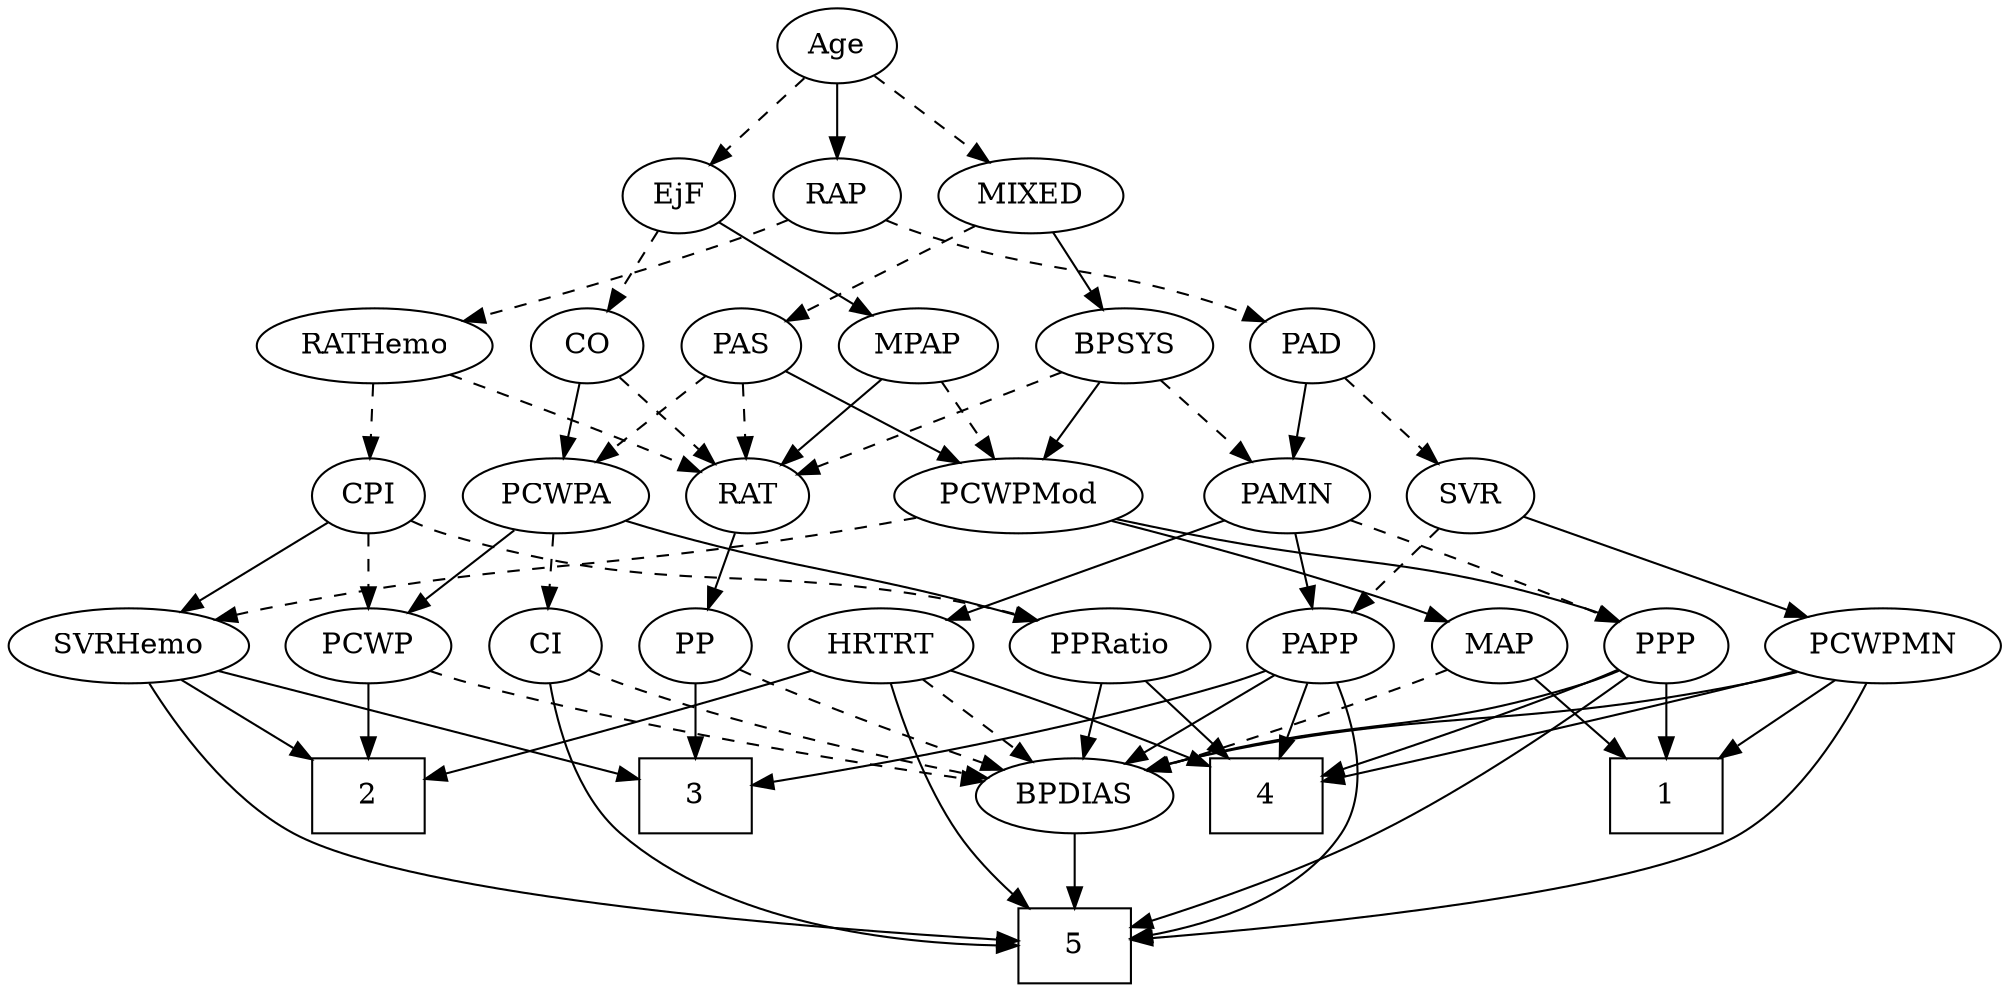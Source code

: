 strict digraph {
	graph [bb="0,0,877.05,468"];
	node [label="\N"];
	1	[height=0.5,
		pos="732,90",
		shape=box,
		width=0.75];
	2	[height=0.5,
		pos="254,90",
		shape=box,
		width=0.75];
	3	[height=0.5,
		pos="326,90",
		shape=box,
		width=0.75];
	4	[height=0.5,
		pos="604,90",
		shape=box,
		width=0.75];
	5	[height=0.5,
		pos="479,18",
		shape=box,
		width=0.75];
	Age	[height=0.5,
		pos="387,450",
		width=0.75];
	EjF	[height=0.5,
		pos="302,378",
		width=0.75];
	Age -> EjF	[pos="e,318.34,392.46 370.61,435.5 358.03,425.14 340.46,410.67 326.25,398.97",
		style=dashed];
	RAP	[height=0.5,
		pos="473,378",
		width=0.77632];
	Age -> RAP	[pos="e,456.18,392.69 403.58,435.5 416.23,425.21 433.86,410.86 448.18,399.2",
		style=solid];
	MIXED	[height=0.5,
		pos="387,378",
		width=1.1193];
	Age -> MIXED	[pos="e,387,396.1 387,431.7 387,423.98 387,414.71 387,406.11",
		style=dashed];
	MPAP	[height=0.5,
		pos="385,306",
		width=0.97491];
	EjF -> MPAP	[pos="e,367.49,321.77 318.4,363.17 330.14,353.27 346.16,339.75 359.55,328.46",
		style=solid];
	CO	[height=0.5,
		pos="117,306",
		width=0.75];
	EjF -> CO	[pos="e,138.16,317.42 278.24,369.36 248.6,359.65 196.52,341.97 153,324 151.18,323.25 149.32,322.45 147.45,321.63",
		style=dashed];
	PAD	[height=0.5,
		pos="560,306",
		width=0.79437];
	RAP -> PAD	[pos="e,542.98,320.69 489.77,363.5 502.57,353.21 520.4,338.86 534.9,327.2",
		style=dashed];
	RATHemo	[height=0.5,
		pos="211,306",
		width=1.3721];
	RAP -> RATHemo	[pos="e,247.71,318.2 451.41,366.12 446.43,363.89 441.1,361.7 436,360 363.96,336.01 342.59,342.69 269,324 265.22,323.04 261.31,322 257.39,\
320.92",
		style=dashed];
	BPSYS	[height=0.5,
		pos="476,306",
		width=1.0471];
	MIXED -> BPSYS	[pos="e,457.34,321.68 406.31,361.81 418.84,351.95 435.35,338.97 449.15,328.12",
		style=solid];
	PAS	[height=0.5,
		pos="305,306",
		width=0.75];
	MIXED -> PAS	[pos="e,321.09,320.74 369.21,361.81 357.35,351.69 341.63,338.27 328.71,327.24",
		style=dashed];
	RAT	[height=0.5,
		pos="305,234",
		width=0.75827];
	MPAP -> RAT	[pos="e,320.85,248.87 368.03,290.15 356.6,280.15 341.35,266.8 328.71,255.75",
		style=solid];
	PCWPMod	[height=0.5,
		pos="428,234",
		width=1.4443];
	MPAP -> PCWPMod	[pos="e,417.58,251.96 395.19,288.41 400.31,280.08 406.62,269.8 412.34,260.49",
		style=dashed];
	PAMN	[height=0.5,
		pos="547,234",
		width=1.011];
	BPSYS -> PAMN	[pos="e,531.29,250.49 491.76,289.46 501.23,280.13 513.44,268.09 523.98,257.7",
		style=dashed];
	BPSYS -> RAT	[pos="e,327.65,244.27 448.15,293.6 417.7,281.13 369,261.2 337,248.1",
		style=dashed];
	BPSYS -> PCWPMod	[pos="e,439.41,251.63 464.87,288.76 459.01,280.23 451.71,269.58 445.16,260.02",
		style=solid];
	PAD -> PAMN	[pos="e,550.21,252.28 556.85,288.05 555.42,280.35 553.69,271.03 552.08,262.36",
		style=solid];
	SVR	[height=0.5,
		pos="629,234",
		width=0.77632];
	PAD -> SVR	[pos="e,614.39,249.82 574.63,290.15 584.06,280.6 596.48,267.99 607.07,257.25",
		style=dashed];
	CO -> RAT	[pos="e,280.75,242.58 138.15,294.56 142.99,292.3 148.14,289.99 153,288 192.86,271.69 239.8,255.82 270.86,245.76",
		style=dashed];
	PCWPA	[height=0.5,
		pos="117,234",
		width=1.1555];
	CO -> PCWPA	[pos="e,117,252.1 117,287.7 117,279.98 117,270.71 117,262.11",
		style=solid];
	PAS -> RAT	[pos="e,305,252.1 305,287.7 305,279.98 305,270.71 305,262.11",
		style=dashed];
	PAS -> PCWPMod	[pos="e,401.97,249.81 325.04,293.6 343.46,283.11 371.19,267.33 393.23,254.79",
		style=solid];
	PAS -> PCWPA	[pos="e,149.69,245.29 283.85,294.56 279.01,292.3 273.86,289.99 269,288 232.47,273.06 189.99,258.47 159.24,248.4",
		style=dashed];
	PPP	[height=0.5,
		pos="732,162",
		width=0.75];
	PAMN -> PPP	[pos="e,710.85,173.45 575.04,222.27 580.65,220.16 586.5,217.99 592,216 637.99,199.36 650.71,198.47 696,180 697.82,179.26 699.69,178.47 \
701.56,177.65",
		style=dashed];
	PAPP	[height=0.5,
		pos="576,162",
		width=0.88464];
	PAMN -> PAPP	[pos="e,569.04,179.79 554.02,216.05 557.37,207.97 561.45,198.12 565.18,189.11",
		style=solid];
	HRTRT	[height=0.5,
		pos="390,162",
		width=1.1013];
	PAMN -> HRTRT	[pos="e,417.42,175.23 520.72,221.28 495,209.81 455.58,192.24 426.75,179.39",
		style=solid];
	CPI	[height=0.5,
		pos="210,234",
		width=0.75];
	RATHemo -> CPI	[pos="e,210.24,252.1 210.75,287.7 210.64,279.98 210.51,270.71 210.39,262.11",
		style=dashed];
	RATHemo -> RAT	[pos="e,287.66,247.91 231.86,289.46 245.88,279.03 264.44,265.2 279.36,254.09",
		style=dashed];
	SVRHemo	[height=0.5,
		pos="210,162",
		width=1.3902];
	CPI -> SVRHemo	[pos="e,210,180.1 210,215.7 210,207.98 210,198.71 210,190.11",
		style=solid];
	PPRatio	[height=0.5,
		pos="487,162",
		width=1.1013];
	CPI -> PPRatio	[pos="e,457.49,174.14 234.01,225.66 244.68,222.51 257.42,218.89 269,216 343.93,197.3 364.66,200.94 439,180 441.93,179.18 444.93,178.27 \
447.95,177.31",
		style=dashed];
	PCWP	[height=0.5,
		pos="107,162",
		width=0.97491];
	CPI -> PCWP	[pos="e,127.37,176.85 191.59,220.49 176.07,209.94 153.61,194.68 135.73,182.53",
		style=dashed];
	PP	[height=0.5,
		pos="305,162",
		width=0.75];
	RAT -> PP	[pos="e,305,180.1 305,215.7 305,207.98 305,198.71 305,190.11",
		style=solid];
	PCWPMN	[height=0.5,
		pos="827,162",
		width=1.3902];
	SVR -> PCWPMN	[pos="e,792.39,175.24 652.88,224.56 685,213.2 742.7,192.8 782.84,178.61",
		style=solid];
	SVR -> PAPP	[pos="e,588.1,178.98 617.24,217.46 610.47,208.53 601.83,197.11 594.2,187.04",
		style=dashed];
	PCWPMod -> SVRHemo	[pos="e,246.07,174.58 391.02,221.13 353.65,209.13 295.83,190.56 255.64,177.65",
		style=dashed];
	MAP	[height=0.5,
		pos="656,162",
		width=0.84854];
	PCWPMod -> MAP	[pos="e,632.7,173.78 469.81,223.04 508.45,213.42 567.24,197.73 617,180 619.09,179.25 621.23,178.45 623.37,177.61",
		style=solid];
	PCWPMod -> PPP	[pos="e,711.43,173.82 469.81,223.07 480.3,220.67 491.55,218.17 502,216 587.86,198.18 612.55,206.95 696,180 697.92,179.38 699.88,178.68 \
701.83,177.92",
		style=solid];
	PCWPA -> PPRatio	[pos="e,457.84,174.4 149.03,222.5 157.11,220.11 165.82,217.76 174,216 290.19,190.94 323.48,207.99 439,180 442,179.27 445.07,178.43 448.14,\
177.51",
		style=solid];
	PCWPA -> PCWP	[pos="e,109.44,180.1 114.53,215.7 113.43,207.98 112.1,198.71 110.87,190.11",
		style=solid];
	CI	[height=0.5,
		pos="27,162",
		width=0.75];
	PCWPA -> CI	[pos="e,44.064,176.27 97.471,217.81 84.161,207.46 66.416,193.66 52.064,182.49",
		style=dashed];
	PCWPMN -> 1	[pos="e,755.36,108.21 805.92,145.46 793.51,136.33 777.59,124.59 763.69,114.35",
		style=solid];
	PCWPMN -> 4	[pos="e,631.18,99.53 790.67,149.6 749.4,136.64 682.4,115.61 640.89,102.58",
		style=solid];
	PCWPMN -> 5	[pos="e,506.41,21.291 820.56,143.86 811.89,123.31 794.46,89.462 768,72 727.18,45.061 585.38,28.744 516.77,22.25",
		style=solid];
	BPDIAS	[height=0.5,
		pos="479,90",
		width=1.1735];
	PCWPMN -> BPDIAS	[pos="e,516.66,98.285 790.01,149.72 782.75,147.68 775.16,145.67 768,144 680.05,123.47 656.8,124.47 568,108 554.57,105.51 540,102.75 526.62,\
100.19",
		style=solid];
	SVRHemo -> 2	[pos="e,243.14,108.28 220.65,144.05 225.76,135.92 232,126 237.69,116.94",
		style=solid];
	SVRHemo -> 3	[pos="e,298.59,107.54 234.6,146.15 250.57,136.52 271.67,123.79 289.57,112.99",
		style=solid];
	SVRHemo -> 5	[pos="e,451.88,20.523 206.09,143.92 202.63,124.07 200.51,91.536 218,72 247.28,39.282 376.77,25.939 441.67,21.231",
		style=solid];
	BPDIAS -> 5	[pos="e,479,36.104 479,71.697 479,63.983 479,54.712 479,46.112",
		style=solid];
	MAP -> 1	[pos="e,713.32,108.2 671.75,146.5 681.57,137.45 694.45,125.59 705.78,115.15",
		style=solid];
	MAP -> BPDIAS	[pos="e,509.85,102.4 632.15,150.4 627.16,148.24 621.92,146.02 617,144 584.43,130.65 547.15,116.4 519.55,106.03",
		style=dashed];
	PP -> 3	[pos="e,320.82,108.28 310.08,144.05 312.42,136.26 315.25,126.82 317.88,118.08",
		style=solid];
	PP -> BPDIAS	[pos="e,447.77,102.24 326.2,150.67 331.03,148.4 336.17,146.06 341,144 373.26,130.21 410.42,116.03 438.05,105.82",
		style=dashed];
	PPP -> 1	[pos="e,732,108.1 732,143.7 732,135.98 732,126.71 732,118.11",
		style=solid];
	PPP -> 4	[pos="e,631.33,105.95 711.72,149.91 692.55,139.43 663.36,123.46 640.2,110.8",
		style=solid];
	PPP -> 5	[pos="e,506.22,24.043 719.92,145.61 703.7,125.92 673.1,91.994 640,72 600.97,48.42 550.19,33.967 516.2,26.231",
		style=solid];
	PPP -> BPDIAS	[pos="e,517.31,97.924 711.36,150.38 706.41,148.08 701.08,145.8 696,144 639.36,123.94 571.8,108.75 527.28,99.881",
		style=solid];
	PPRatio -> 4	[pos="e,576.83,107.26 510.12,147.17 526.67,137.26 549.29,123.73 568.17,112.43",
		style=solid];
	PPRatio -> BPDIAS	[pos="e,480.95,108.1 485.02,143.7 484.14,135.98 483.08,126.71 482.1,118.11",
		style=solid];
	PCWP -> 2	[pos="e,226.94,103.88 131.94,149.13 155.53,137.89 191.21,120.9 217.91,108.19",
		style=solid];
	PCWP -> BPDIAS	[pos="e,439.75,96.872 133.23,149.84 139.01,147.67 145.15,145.58 151,144 177.42,136.85 344.93,111.17 429.82,98.367",
		style=dashed];
	CI -> 5	[pos="e,451.9,21.582 46.027,148.96 77.198,129.78 141.63,92.376 201,72 284.43,43.367 387.57,28.828 441.74,22.697",
		style=solid];
	CI -> BPDIAS	[pos="e,439.77,96.945 47.497,149.94 52.454,147.65 57.819,145.49 63,144 191.62,106.95 229.32,125.62 362,108 384.29,105.04 408.94,101.5 \
429.84,98.416",
		style=dashed];
	PAPP -> 3	[pos="e,353.24,96.463 551.69,149.96 546.57,147.84 541.15,145.73 536,144 476.57,124.01 405.46,107.57 363.11,98.543",
		style=solid];
	PAPP -> 4	[pos="e,597.09,108.28 582.78,144.05 585.93,136.18 589.75,126.62 593.28,117.79",
		style=solid];
	PAPP -> 5	[pos="e,497.85,36.002 569.03,144.1 560.99,125.56 546.71,95.331 530,72 522.75,61.883 513.63,51.789 505.12,43.165",
		style=solid];
	PAPP -> BPDIAS	[pos="e,499.46,105.77 556.84,147.17 542.86,137.08 523.68,123.24 507.86,111.82",
		style=solid];
	HRTRT -> 2	[pos="e,281.46,105.14 364.74,148 343.85,137.25 313.92,121.84 290.44,109.75",
		style=solid];
	HRTRT -> 4	[pos="e,576.89,99.37 420.16,150.15 426.07,148.08 432.22,145.95 438,144 482.17,129.13 533.3,112.96 567.01,102.45",
		style=solid];
	HRTRT -> 5	[pos="e,459.28,36.211 395.19,144.02 401.33,125.4 412.7,95.114 428,72 434.76,61.789 443.61,51.79 452.04,43.277",
		style=solid];
	HRTRT -> BPDIAS	[pos="e,459.85,106.07 408.87,146.15 421.3,136.38 437.76,123.43 451.62,112.54",
		style=dashed];
}
